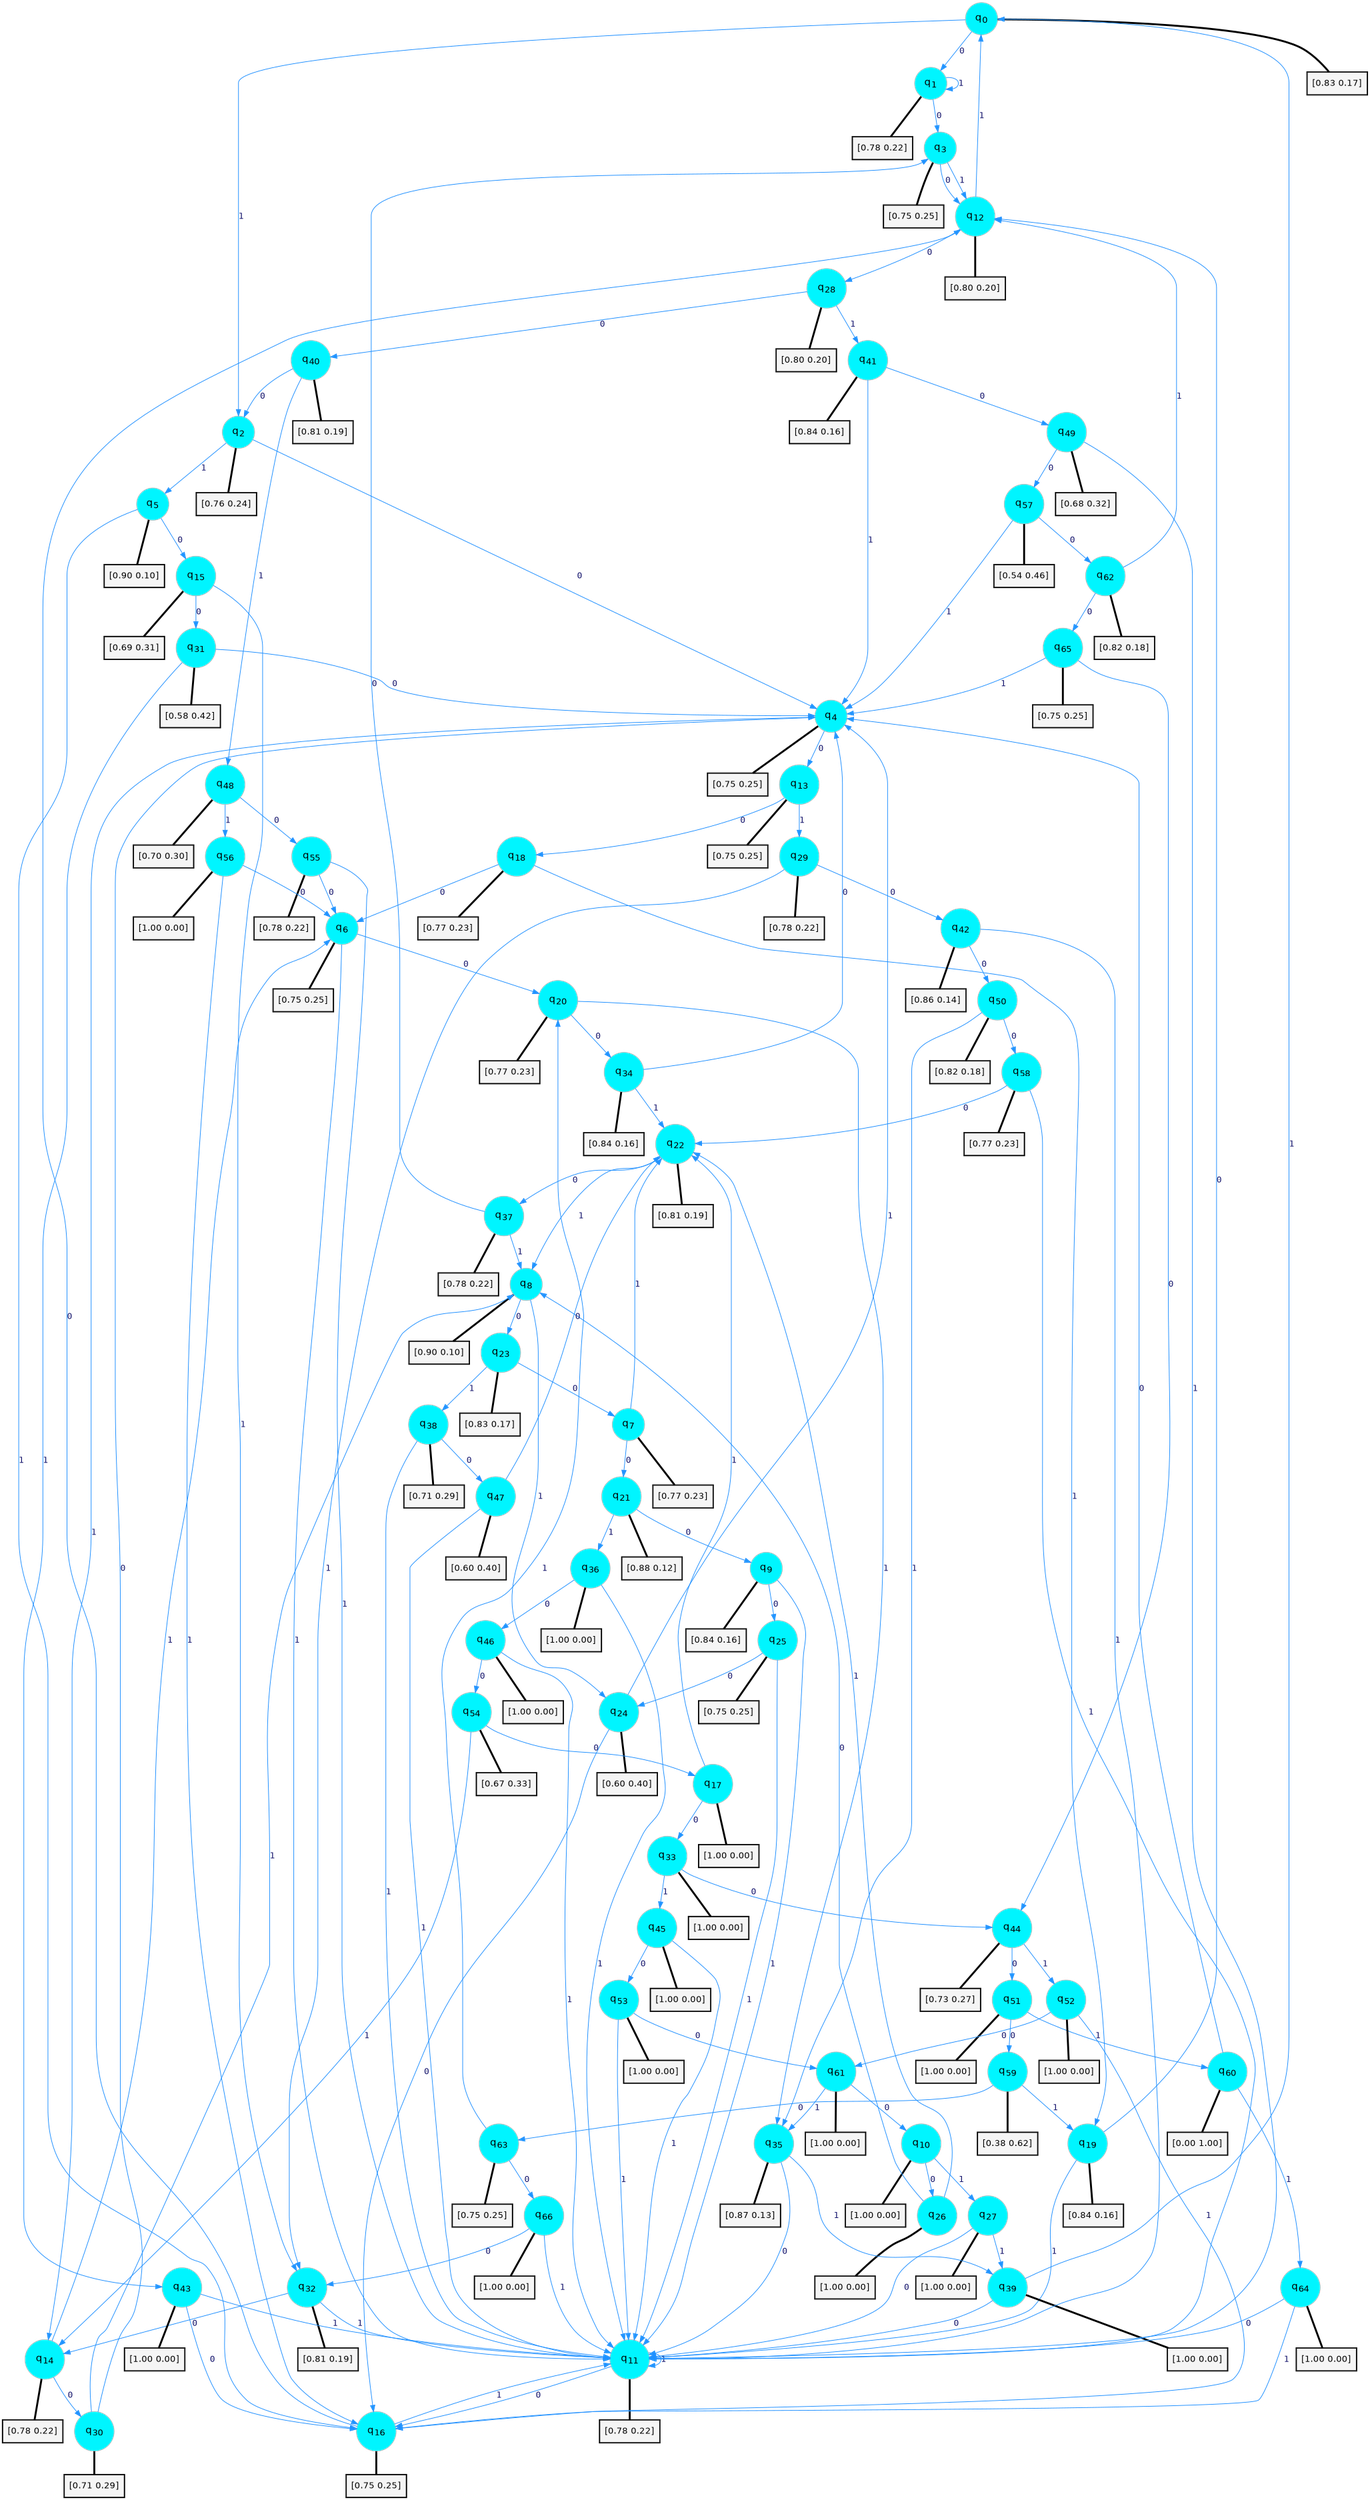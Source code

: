 digraph G {
graph [
bgcolor=transparent, dpi=300, rankdir=TD, size="40,25"];
node [
color=gray, fillcolor=turquoise1, fontcolor=black, fontname=Helvetica, fontsize=16, fontweight=bold, shape=circle, style=filled];
edge [
arrowsize=1, color=dodgerblue1, fontcolor=midnightblue, fontname=courier, fontweight=bold, penwidth=1, style=solid, weight=20];
0[label=<q<SUB>0</SUB>>];
1[label=<q<SUB>1</SUB>>];
2[label=<q<SUB>2</SUB>>];
3[label=<q<SUB>3</SUB>>];
4[label=<q<SUB>4</SUB>>];
5[label=<q<SUB>5</SUB>>];
6[label=<q<SUB>6</SUB>>];
7[label=<q<SUB>7</SUB>>];
8[label=<q<SUB>8</SUB>>];
9[label=<q<SUB>9</SUB>>];
10[label=<q<SUB>10</SUB>>];
11[label=<q<SUB>11</SUB>>];
12[label=<q<SUB>12</SUB>>];
13[label=<q<SUB>13</SUB>>];
14[label=<q<SUB>14</SUB>>];
15[label=<q<SUB>15</SUB>>];
16[label=<q<SUB>16</SUB>>];
17[label=<q<SUB>17</SUB>>];
18[label=<q<SUB>18</SUB>>];
19[label=<q<SUB>19</SUB>>];
20[label=<q<SUB>20</SUB>>];
21[label=<q<SUB>21</SUB>>];
22[label=<q<SUB>22</SUB>>];
23[label=<q<SUB>23</SUB>>];
24[label=<q<SUB>24</SUB>>];
25[label=<q<SUB>25</SUB>>];
26[label=<q<SUB>26</SUB>>];
27[label=<q<SUB>27</SUB>>];
28[label=<q<SUB>28</SUB>>];
29[label=<q<SUB>29</SUB>>];
30[label=<q<SUB>30</SUB>>];
31[label=<q<SUB>31</SUB>>];
32[label=<q<SUB>32</SUB>>];
33[label=<q<SUB>33</SUB>>];
34[label=<q<SUB>34</SUB>>];
35[label=<q<SUB>35</SUB>>];
36[label=<q<SUB>36</SUB>>];
37[label=<q<SUB>37</SUB>>];
38[label=<q<SUB>38</SUB>>];
39[label=<q<SUB>39</SUB>>];
40[label=<q<SUB>40</SUB>>];
41[label=<q<SUB>41</SUB>>];
42[label=<q<SUB>42</SUB>>];
43[label=<q<SUB>43</SUB>>];
44[label=<q<SUB>44</SUB>>];
45[label=<q<SUB>45</SUB>>];
46[label=<q<SUB>46</SUB>>];
47[label=<q<SUB>47</SUB>>];
48[label=<q<SUB>48</SUB>>];
49[label=<q<SUB>49</SUB>>];
50[label=<q<SUB>50</SUB>>];
51[label=<q<SUB>51</SUB>>];
52[label=<q<SUB>52</SUB>>];
53[label=<q<SUB>53</SUB>>];
54[label=<q<SUB>54</SUB>>];
55[label=<q<SUB>55</SUB>>];
56[label=<q<SUB>56</SUB>>];
57[label=<q<SUB>57</SUB>>];
58[label=<q<SUB>58</SUB>>];
59[label=<q<SUB>59</SUB>>];
60[label=<q<SUB>60</SUB>>];
61[label=<q<SUB>61</SUB>>];
62[label=<q<SUB>62</SUB>>];
63[label=<q<SUB>63</SUB>>];
64[label=<q<SUB>64</SUB>>];
65[label=<q<SUB>65</SUB>>];
66[label=<q<SUB>66</SUB>>];
67[label="[0.83 0.17]", shape=box,fontcolor=black, fontname=Helvetica, fontsize=14, penwidth=2, fillcolor=whitesmoke,color=black];
68[label="[0.78 0.22]", shape=box,fontcolor=black, fontname=Helvetica, fontsize=14, penwidth=2, fillcolor=whitesmoke,color=black];
69[label="[0.76 0.24]", shape=box,fontcolor=black, fontname=Helvetica, fontsize=14, penwidth=2, fillcolor=whitesmoke,color=black];
70[label="[0.75 0.25]", shape=box,fontcolor=black, fontname=Helvetica, fontsize=14, penwidth=2, fillcolor=whitesmoke,color=black];
71[label="[0.75 0.25]", shape=box,fontcolor=black, fontname=Helvetica, fontsize=14, penwidth=2, fillcolor=whitesmoke,color=black];
72[label="[0.90 0.10]", shape=box,fontcolor=black, fontname=Helvetica, fontsize=14, penwidth=2, fillcolor=whitesmoke,color=black];
73[label="[0.75 0.25]", shape=box,fontcolor=black, fontname=Helvetica, fontsize=14, penwidth=2, fillcolor=whitesmoke,color=black];
74[label="[0.77 0.23]", shape=box,fontcolor=black, fontname=Helvetica, fontsize=14, penwidth=2, fillcolor=whitesmoke,color=black];
75[label="[0.90 0.10]", shape=box,fontcolor=black, fontname=Helvetica, fontsize=14, penwidth=2, fillcolor=whitesmoke,color=black];
76[label="[0.84 0.16]", shape=box,fontcolor=black, fontname=Helvetica, fontsize=14, penwidth=2, fillcolor=whitesmoke,color=black];
77[label="[1.00 0.00]", shape=box,fontcolor=black, fontname=Helvetica, fontsize=14, penwidth=2, fillcolor=whitesmoke,color=black];
78[label="[0.78 0.22]", shape=box,fontcolor=black, fontname=Helvetica, fontsize=14, penwidth=2, fillcolor=whitesmoke,color=black];
79[label="[0.80 0.20]", shape=box,fontcolor=black, fontname=Helvetica, fontsize=14, penwidth=2, fillcolor=whitesmoke,color=black];
80[label="[0.75 0.25]", shape=box,fontcolor=black, fontname=Helvetica, fontsize=14, penwidth=2, fillcolor=whitesmoke,color=black];
81[label="[0.78 0.22]", shape=box,fontcolor=black, fontname=Helvetica, fontsize=14, penwidth=2, fillcolor=whitesmoke,color=black];
82[label="[0.69 0.31]", shape=box,fontcolor=black, fontname=Helvetica, fontsize=14, penwidth=2, fillcolor=whitesmoke,color=black];
83[label="[0.75 0.25]", shape=box,fontcolor=black, fontname=Helvetica, fontsize=14, penwidth=2, fillcolor=whitesmoke,color=black];
84[label="[1.00 0.00]", shape=box,fontcolor=black, fontname=Helvetica, fontsize=14, penwidth=2, fillcolor=whitesmoke,color=black];
85[label="[0.77 0.23]", shape=box,fontcolor=black, fontname=Helvetica, fontsize=14, penwidth=2, fillcolor=whitesmoke,color=black];
86[label="[0.84 0.16]", shape=box,fontcolor=black, fontname=Helvetica, fontsize=14, penwidth=2, fillcolor=whitesmoke,color=black];
87[label="[0.77 0.23]", shape=box,fontcolor=black, fontname=Helvetica, fontsize=14, penwidth=2, fillcolor=whitesmoke,color=black];
88[label="[0.88 0.12]", shape=box,fontcolor=black, fontname=Helvetica, fontsize=14, penwidth=2, fillcolor=whitesmoke,color=black];
89[label="[0.81 0.19]", shape=box,fontcolor=black, fontname=Helvetica, fontsize=14, penwidth=2, fillcolor=whitesmoke,color=black];
90[label="[0.83 0.17]", shape=box,fontcolor=black, fontname=Helvetica, fontsize=14, penwidth=2, fillcolor=whitesmoke,color=black];
91[label="[0.60 0.40]", shape=box,fontcolor=black, fontname=Helvetica, fontsize=14, penwidth=2, fillcolor=whitesmoke,color=black];
92[label="[0.75 0.25]", shape=box,fontcolor=black, fontname=Helvetica, fontsize=14, penwidth=2, fillcolor=whitesmoke,color=black];
93[label="[1.00 0.00]", shape=box,fontcolor=black, fontname=Helvetica, fontsize=14, penwidth=2, fillcolor=whitesmoke,color=black];
94[label="[1.00 0.00]", shape=box,fontcolor=black, fontname=Helvetica, fontsize=14, penwidth=2, fillcolor=whitesmoke,color=black];
95[label="[0.80 0.20]", shape=box,fontcolor=black, fontname=Helvetica, fontsize=14, penwidth=2, fillcolor=whitesmoke,color=black];
96[label="[0.78 0.22]", shape=box,fontcolor=black, fontname=Helvetica, fontsize=14, penwidth=2, fillcolor=whitesmoke,color=black];
97[label="[0.71 0.29]", shape=box,fontcolor=black, fontname=Helvetica, fontsize=14, penwidth=2, fillcolor=whitesmoke,color=black];
98[label="[0.58 0.42]", shape=box,fontcolor=black, fontname=Helvetica, fontsize=14, penwidth=2, fillcolor=whitesmoke,color=black];
99[label="[0.81 0.19]", shape=box,fontcolor=black, fontname=Helvetica, fontsize=14, penwidth=2, fillcolor=whitesmoke,color=black];
100[label="[1.00 0.00]", shape=box,fontcolor=black, fontname=Helvetica, fontsize=14, penwidth=2, fillcolor=whitesmoke,color=black];
101[label="[0.84 0.16]", shape=box,fontcolor=black, fontname=Helvetica, fontsize=14, penwidth=2, fillcolor=whitesmoke,color=black];
102[label="[0.87 0.13]", shape=box,fontcolor=black, fontname=Helvetica, fontsize=14, penwidth=2, fillcolor=whitesmoke,color=black];
103[label="[1.00 0.00]", shape=box,fontcolor=black, fontname=Helvetica, fontsize=14, penwidth=2, fillcolor=whitesmoke,color=black];
104[label="[0.78 0.22]", shape=box,fontcolor=black, fontname=Helvetica, fontsize=14, penwidth=2, fillcolor=whitesmoke,color=black];
105[label="[0.71 0.29]", shape=box,fontcolor=black, fontname=Helvetica, fontsize=14, penwidth=2, fillcolor=whitesmoke,color=black];
106[label="[1.00 0.00]", shape=box,fontcolor=black, fontname=Helvetica, fontsize=14, penwidth=2, fillcolor=whitesmoke,color=black];
107[label="[0.81 0.19]", shape=box,fontcolor=black, fontname=Helvetica, fontsize=14, penwidth=2, fillcolor=whitesmoke,color=black];
108[label="[0.84 0.16]", shape=box,fontcolor=black, fontname=Helvetica, fontsize=14, penwidth=2, fillcolor=whitesmoke,color=black];
109[label="[0.86 0.14]", shape=box,fontcolor=black, fontname=Helvetica, fontsize=14, penwidth=2, fillcolor=whitesmoke,color=black];
110[label="[1.00 0.00]", shape=box,fontcolor=black, fontname=Helvetica, fontsize=14, penwidth=2, fillcolor=whitesmoke,color=black];
111[label="[0.73 0.27]", shape=box,fontcolor=black, fontname=Helvetica, fontsize=14, penwidth=2, fillcolor=whitesmoke,color=black];
112[label="[1.00 0.00]", shape=box,fontcolor=black, fontname=Helvetica, fontsize=14, penwidth=2, fillcolor=whitesmoke,color=black];
113[label="[1.00 0.00]", shape=box,fontcolor=black, fontname=Helvetica, fontsize=14, penwidth=2, fillcolor=whitesmoke,color=black];
114[label="[0.60 0.40]", shape=box,fontcolor=black, fontname=Helvetica, fontsize=14, penwidth=2, fillcolor=whitesmoke,color=black];
115[label="[0.70 0.30]", shape=box,fontcolor=black, fontname=Helvetica, fontsize=14, penwidth=2, fillcolor=whitesmoke,color=black];
116[label="[0.68 0.32]", shape=box,fontcolor=black, fontname=Helvetica, fontsize=14, penwidth=2, fillcolor=whitesmoke,color=black];
117[label="[0.82 0.18]", shape=box,fontcolor=black, fontname=Helvetica, fontsize=14, penwidth=2, fillcolor=whitesmoke,color=black];
118[label="[1.00 0.00]", shape=box,fontcolor=black, fontname=Helvetica, fontsize=14, penwidth=2, fillcolor=whitesmoke,color=black];
119[label="[1.00 0.00]", shape=box,fontcolor=black, fontname=Helvetica, fontsize=14, penwidth=2, fillcolor=whitesmoke,color=black];
120[label="[1.00 0.00]", shape=box,fontcolor=black, fontname=Helvetica, fontsize=14, penwidth=2, fillcolor=whitesmoke,color=black];
121[label="[0.67 0.33]", shape=box,fontcolor=black, fontname=Helvetica, fontsize=14, penwidth=2, fillcolor=whitesmoke,color=black];
122[label="[0.78 0.22]", shape=box,fontcolor=black, fontname=Helvetica, fontsize=14, penwidth=2, fillcolor=whitesmoke,color=black];
123[label="[1.00 0.00]", shape=box,fontcolor=black, fontname=Helvetica, fontsize=14, penwidth=2, fillcolor=whitesmoke,color=black];
124[label="[0.54 0.46]", shape=box,fontcolor=black, fontname=Helvetica, fontsize=14, penwidth=2, fillcolor=whitesmoke,color=black];
125[label="[0.77 0.23]", shape=box,fontcolor=black, fontname=Helvetica, fontsize=14, penwidth=2, fillcolor=whitesmoke,color=black];
126[label="[0.38 0.62]", shape=box,fontcolor=black, fontname=Helvetica, fontsize=14, penwidth=2, fillcolor=whitesmoke,color=black];
127[label="[0.00 1.00]", shape=box,fontcolor=black, fontname=Helvetica, fontsize=14, penwidth=2, fillcolor=whitesmoke,color=black];
128[label="[1.00 0.00]", shape=box,fontcolor=black, fontname=Helvetica, fontsize=14, penwidth=2, fillcolor=whitesmoke,color=black];
129[label="[0.82 0.18]", shape=box,fontcolor=black, fontname=Helvetica, fontsize=14, penwidth=2, fillcolor=whitesmoke,color=black];
130[label="[0.75 0.25]", shape=box,fontcolor=black, fontname=Helvetica, fontsize=14, penwidth=2, fillcolor=whitesmoke,color=black];
131[label="[1.00 0.00]", shape=box,fontcolor=black, fontname=Helvetica, fontsize=14, penwidth=2, fillcolor=whitesmoke,color=black];
132[label="[0.75 0.25]", shape=box,fontcolor=black, fontname=Helvetica, fontsize=14, penwidth=2, fillcolor=whitesmoke,color=black];
133[label="[1.00 0.00]", shape=box,fontcolor=black, fontname=Helvetica, fontsize=14, penwidth=2, fillcolor=whitesmoke,color=black];
0->1 [label=0];
0->2 [label=1];
0->67 [arrowhead=none, penwidth=3,color=black];
1->3 [label=0];
1->1 [label=1];
1->68 [arrowhead=none, penwidth=3,color=black];
2->4 [label=0];
2->5 [label=1];
2->69 [arrowhead=none, penwidth=3,color=black];
3->12 [label=0];
3->12 [label=1];
3->70 [arrowhead=none, penwidth=3,color=black];
4->13 [label=0];
4->14 [label=1];
4->71 [arrowhead=none, penwidth=3,color=black];
5->15 [label=0];
5->16 [label=1];
5->72 [arrowhead=none, penwidth=3,color=black];
6->20 [label=0];
6->11 [label=1];
6->73 [arrowhead=none, penwidth=3,color=black];
7->21 [label=0];
7->22 [label=1];
7->74 [arrowhead=none, penwidth=3,color=black];
8->23 [label=0];
8->24 [label=1];
8->75 [arrowhead=none, penwidth=3,color=black];
9->25 [label=0];
9->11 [label=1];
9->76 [arrowhead=none, penwidth=3,color=black];
10->26 [label=0];
10->27 [label=1];
10->77 [arrowhead=none, penwidth=3,color=black];
11->16 [label=0];
11->11 [label=1];
11->78 [arrowhead=none, penwidth=3,color=black];
12->28 [label=0];
12->0 [label=1];
12->79 [arrowhead=none, penwidth=3,color=black];
13->18 [label=0];
13->29 [label=1];
13->80 [arrowhead=none, penwidth=3,color=black];
14->30 [label=0];
14->6 [label=1];
14->81 [arrowhead=none, penwidth=3,color=black];
15->31 [label=0];
15->32 [label=1];
15->82 [arrowhead=none, penwidth=3,color=black];
16->12 [label=0];
16->11 [label=1];
16->83 [arrowhead=none, penwidth=3,color=black];
17->33 [label=0];
17->22 [label=1];
17->84 [arrowhead=none, penwidth=3,color=black];
18->6 [label=0];
18->19 [label=1];
18->85 [arrowhead=none, penwidth=3,color=black];
19->12 [label=0];
19->11 [label=1];
19->86 [arrowhead=none, penwidth=3,color=black];
20->34 [label=0];
20->35 [label=1];
20->87 [arrowhead=none, penwidth=3,color=black];
21->9 [label=0];
21->36 [label=1];
21->88 [arrowhead=none, penwidth=3,color=black];
22->37 [label=0];
22->8 [label=1];
22->89 [arrowhead=none, penwidth=3,color=black];
23->7 [label=0];
23->38 [label=1];
23->90 [arrowhead=none, penwidth=3,color=black];
24->16 [label=0];
24->4 [label=1];
24->91 [arrowhead=none, penwidth=3,color=black];
25->24 [label=0];
25->11 [label=1];
25->92 [arrowhead=none, penwidth=3,color=black];
26->8 [label=0];
26->22 [label=1];
26->93 [arrowhead=none, penwidth=3,color=black];
27->11 [label=0];
27->39 [label=1];
27->94 [arrowhead=none, penwidth=3,color=black];
28->40 [label=0];
28->41 [label=1];
28->95 [arrowhead=none, penwidth=3,color=black];
29->42 [label=0];
29->32 [label=1];
29->96 [arrowhead=none, penwidth=3,color=black];
30->4 [label=0];
30->8 [label=1];
30->97 [arrowhead=none, penwidth=3,color=black];
31->4 [label=0];
31->43 [label=1];
31->98 [arrowhead=none, penwidth=3,color=black];
32->14 [label=0];
32->11 [label=1];
32->99 [arrowhead=none, penwidth=3,color=black];
33->44 [label=0];
33->45 [label=1];
33->100 [arrowhead=none, penwidth=3,color=black];
34->4 [label=0];
34->22 [label=1];
34->101 [arrowhead=none, penwidth=3,color=black];
35->11 [label=0];
35->39 [label=1];
35->102 [arrowhead=none, penwidth=3,color=black];
36->46 [label=0];
36->11 [label=1];
36->103 [arrowhead=none, penwidth=3,color=black];
37->3 [label=0];
37->8 [label=1];
37->104 [arrowhead=none, penwidth=3,color=black];
38->47 [label=0];
38->11 [label=1];
38->105 [arrowhead=none, penwidth=3,color=black];
39->11 [label=0];
39->0 [label=1];
39->106 [arrowhead=none, penwidth=3,color=black];
40->2 [label=0];
40->48 [label=1];
40->107 [arrowhead=none, penwidth=3,color=black];
41->49 [label=0];
41->4 [label=1];
41->108 [arrowhead=none, penwidth=3,color=black];
42->50 [label=0];
42->11 [label=1];
42->109 [arrowhead=none, penwidth=3,color=black];
43->16 [label=0];
43->11 [label=1];
43->110 [arrowhead=none, penwidth=3,color=black];
44->51 [label=0];
44->52 [label=1];
44->111 [arrowhead=none, penwidth=3,color=black];
45->53 [label=0];
45->11 [label=1];
45->112 [arrowhead=none, penwidth=3,color=black];
46->54 [label=0];
46->11 [label=1];
46->113 [arrowhead=none, penwidth=3,color=black];
47->22 [label=0];
47->11 [label=1];
47->114 [arrowhead=none, penwidth=3,color=black];
48->55 [label=0];
48->56 [label=1];
48->115 [arrowhead=none, penwidth=3,color=black];
49->57 [label=0];
49->11 [label=1];
49->116 [arrowhead=none, penwidth=3,color=black];
50->58 [label=0];
50->35 [label=1];
50->117 [arrowhead=none, penwidth=3,color=black];
51->59 [label=0];
51->60 [label=1];
51->118 [arrowhead=none, penwidth=3,color=black];
52->61 [label=0];
52->16 [label=1];
52->119 [arrowhead=none, penwidth=3,color=black];
53->61 [label=0];
53->11 [label=1];
53->120 [arrowhead=none, penwidth=3,color=black];
54->17 [label=0];
54->14 [label=1];
54->121 [arrowhead=none, penwidth=3,color=black];
55->6 [label=0];
55->11 [label=1];
55->122 [arrowhead=none, penwidth=3,color=black];
56->6 [label=0];
56->16 [label=1];
56->123 [arrowhead=none, penwidth=3,color=black];
57->62 [label=0];
57->4 [label=1];
57->124 [arrowhead=none, penwidth=3,color=black];
58->22 [label=0];
58->11 [label=1];
58->125 [arrowhead=none, penwidth=3,color=black];
59->63 [label=0];
59->19 [label=1];
59->126 [arrowhead=none, penwidth=3,color=black];
60->4 [label=0];
60->64 [label=1];
60->127 [arrowhead=none, penwidth=3,color=black];
61->10 [label=0];
61->35 [label=1];
61->128 [arrowhead=none, penwidth=3,color=black];
62->65 [label=0];
62->12 [label=1];
62->129 [arrowhead=none, penwidth=3,color=black];
63->66 [label=0];
63->20 [label=1];
63->130 [arrowhead=none, penwidth=3,color=black];
64->11 [label=0];
64->16 [label=1];
64->131 [arrowhead=none, penwidth=3,color=black];
65->44 [label=0];
65->4 [label=1];
65->132 [arrowhead=none, penwidth=3,color=black];
66->32 [label=0];
66->11 [label=1];
66->133 [arrowhead=none, penwidth=3,color=black];
}
